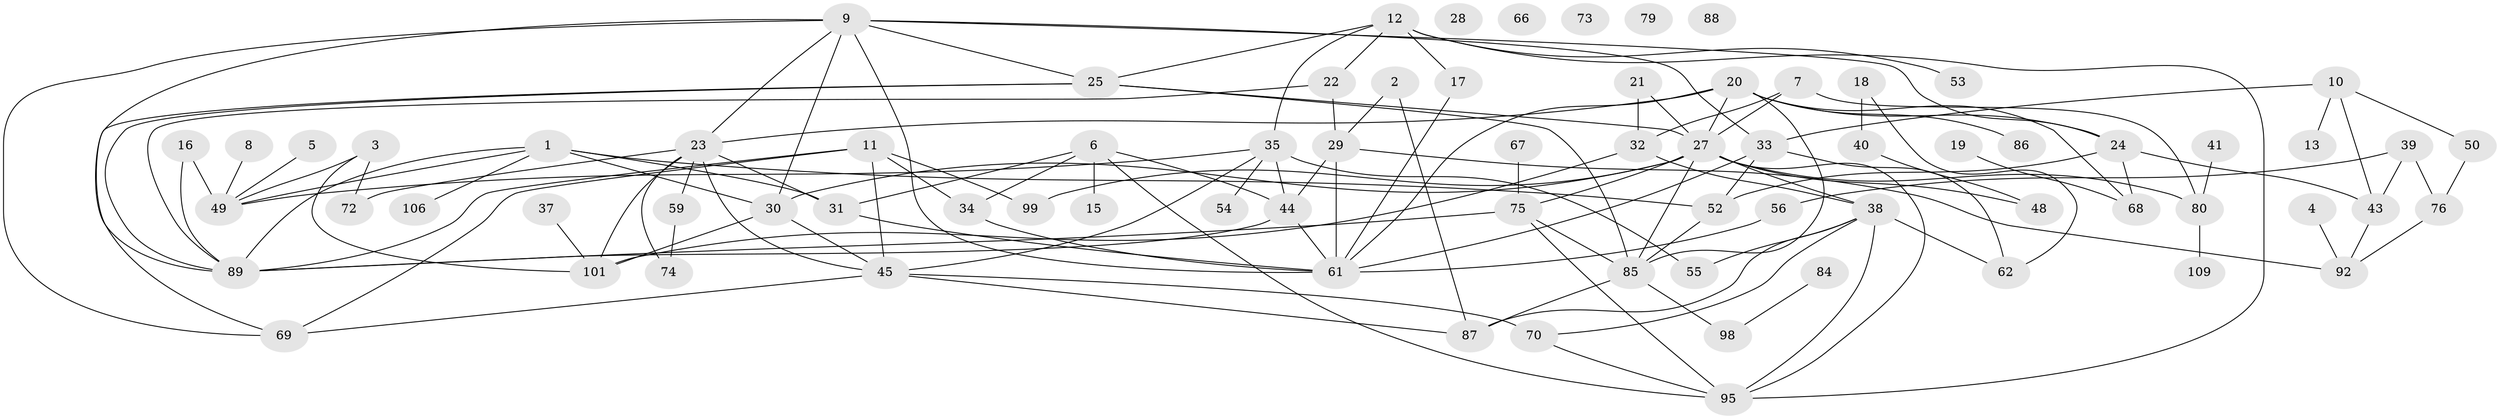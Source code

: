 // Generated by graph-tools (version 1.1) at 2025/23/03/03/25 07:23:25]
// undirected, 77 vertices, 131 edges
graph export_dot {
graph [start="1"]
  node [color=gray90,style=filled];
  1 [super="+77"];
  2 [super="+51"];
  3 [super="+64"];
  4 [super="+63"];
  5;
  6 [super="+26"];
  7;
  8;
  9 [super="+42"];
  10 [super="+47"];
  11;
  12 [super="+14"];
  13;
  15;
  16 [super="+36"];
  17 [super="+104"];
  18 [super="+83"];
  19;
  20 [super="+103"];
  21;
  22;
  23 [super="+110"];
  24;
  25;
  27 [super="+65"];
  28;
  29 [super="+60"];
  30;
  31 [super="+90"];
  32;
  33;
  34;
  35 [super="+102"];
  37;
  38 [super="+105"];
  39;
  40;
  41;
  43 [super="+93"];
  44 [super="+46"];
  45 [super="+100"];
  48 [super="+58"];
  49 [super="+97"];
  50;
  52 [super="+57"];
  53;
  54;
  55 [super="+71"];
  56;
  59;
  61 [super="+94"];
  62;
  66;
  67;
  68;
  69 [super="+78"];
  70;
  72;
  73;
  74;
  75 [super="+82"];
  76 [super="+81"];
  79;
  80 [super="+96"];
  84;
  85 [super="+108"];
  86;
  87;
  88;
  89 [super="+91"];
  92;
  95;
  98 [super="+107"];
  99;
  101;
  106;
  109;
  1 -- 30;
  1 -- 31;
  1 -- 49;
  1 -- 89;
  1 -- 106;
  1 -- 52;
  2 -- 29;
  2 -- 87;
  3 -- 101;
  3 -- 72;
  3 -- 49;
  4 -- 92;
  5 -- 49;
  6 -- 34;
  6 -- 95;
  6 -- 31;
  6 -- 15;
  6 -- 44;
  7 -- 27;
  7 -- 32;
  7 -- 80;
  8 -- 49;
  9 -- 23;
  9 -- 24;
  9 -- 30;
  9 -- 89;
  9 -- 61;
  9 -- 25;
  9 -- 33;
  9 -- 69;
  10 -- 13;
  10 -- 33;
  10 -- 50;
  10 -- 43;
  11 -- 34;
  11 -- 45;
  11 -- 99;
  11 -- 89;
  11 -- 69;
  12 -- 25;
  12 -- 35;
  12 -- 53;
  12 -- 22;
  12 -- 95;
  12 -- 17;
  16 -- 49;
  16 -- 89;
  17 -- 61;
  18 -- 40;
  18 -- 62;
  19 -- 68;
  20 -- 24;
  20 -- 27;
  20 -- 86;
  20 -- 23;
  20 -- 85;
  20 -- 61;
  20 -- 68;
  21 -- 27;
  21 -- 32;
  22 -- 29 [weight=2];
  22 -- 89;
  23 -- 72;
  23 -- 101;
  23 -- 45;
  23 -- 31;
  23 -- 74;
  23 -- 59;
  24 -- 68;
  24 -- 43;
  24 -- 52;
  25 -- 69;
  25 -- 85;
  25 -- 89;
  25 -- 27;
  27 -- 30;
  27 -- 48;
  27 -- 99;
  27 -- 38;
  27 -- 85;
  27 -- 75;
  27 -- 95;
  27 -- 80;
  29 -- 61;
  29 -- 92;
  29 -- 44;
  30 -- 45;
  30 -- 101;
  31 -- 61;
  32 -- 101;
  32 -- 38;
  33 -- 61;
  33 -- 62;
  33 -- 52;
  34 -- 61;
  35 -- 54;
  35 -- 55 [weight=2];
  35 -- 49;
  35 -- 45;
  35 -- 44;
  37 -- 101;
  38 -- 95;
  38 -- 70;
  38 -- 87;
  38 -- 62;
  38 -- 55;
  39 -- 43;
  39 -- 56;
  39 -- 76;
  40 -- 48;
  41 -- 80;
  43 -- 92;
  44 -- 61;
  44 -- 89;
  45 -- 69;
  45 -- 70;
  45 -- 87;
  50 -- 76;
  52 -- 85;
  56 -- 61;
  59 -- 74;
  67 -- 75;
  70 -- 95;
  75 -- 85;
  75 -- 95;
  75 -- 89;
  76 -- 92;
  80 -- 109;
  84 -- 98;
  85 -- 87;
  85 -- 98;
}
